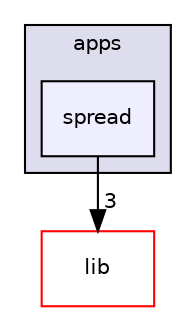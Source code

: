 digraph "src/apps/spread" {
  compound=true
  node [ fontsize="10", fontname="Helvetica"];
  edge [ labelfontsize="10", labelfontname="Helvetica"];
  subgraph clusterdir_53adf0b982dc8545998aae3f283a5a58 {
    graph [ bgcolor="#ddddee", pencolor="black", label="apps" fontname="Helvetica", fontsize="10", URL="dir_53adf0b982dc8545998aae3f283a5a58.html"]
  dir_f99f84349cfbf9ab0bae101d2d377c8c [shape=box, label="spread", style="filled", fillcolor="#eeeeff", pencolor="black", URL="dir_f99f84349cfbf9ab0bae101d2d377c8c.html"];
  }
  dir_c85d3e3c5052e9ad9ce18c6863244a25 [shape=box label="lib" fillcolor="white" style="filled" color="red" URL="dir_c85d3e3c5052e9ad9ce18c6863244a25.html"];
  dir_f99f84349cfbf9ab0bae101d2d377c8c->dir_c85d3e3c5052e9ad9ce18c6863244a25 [headlabel="3", labeldistance=1.5 headhref="dir_000021_000006.html"];
}
